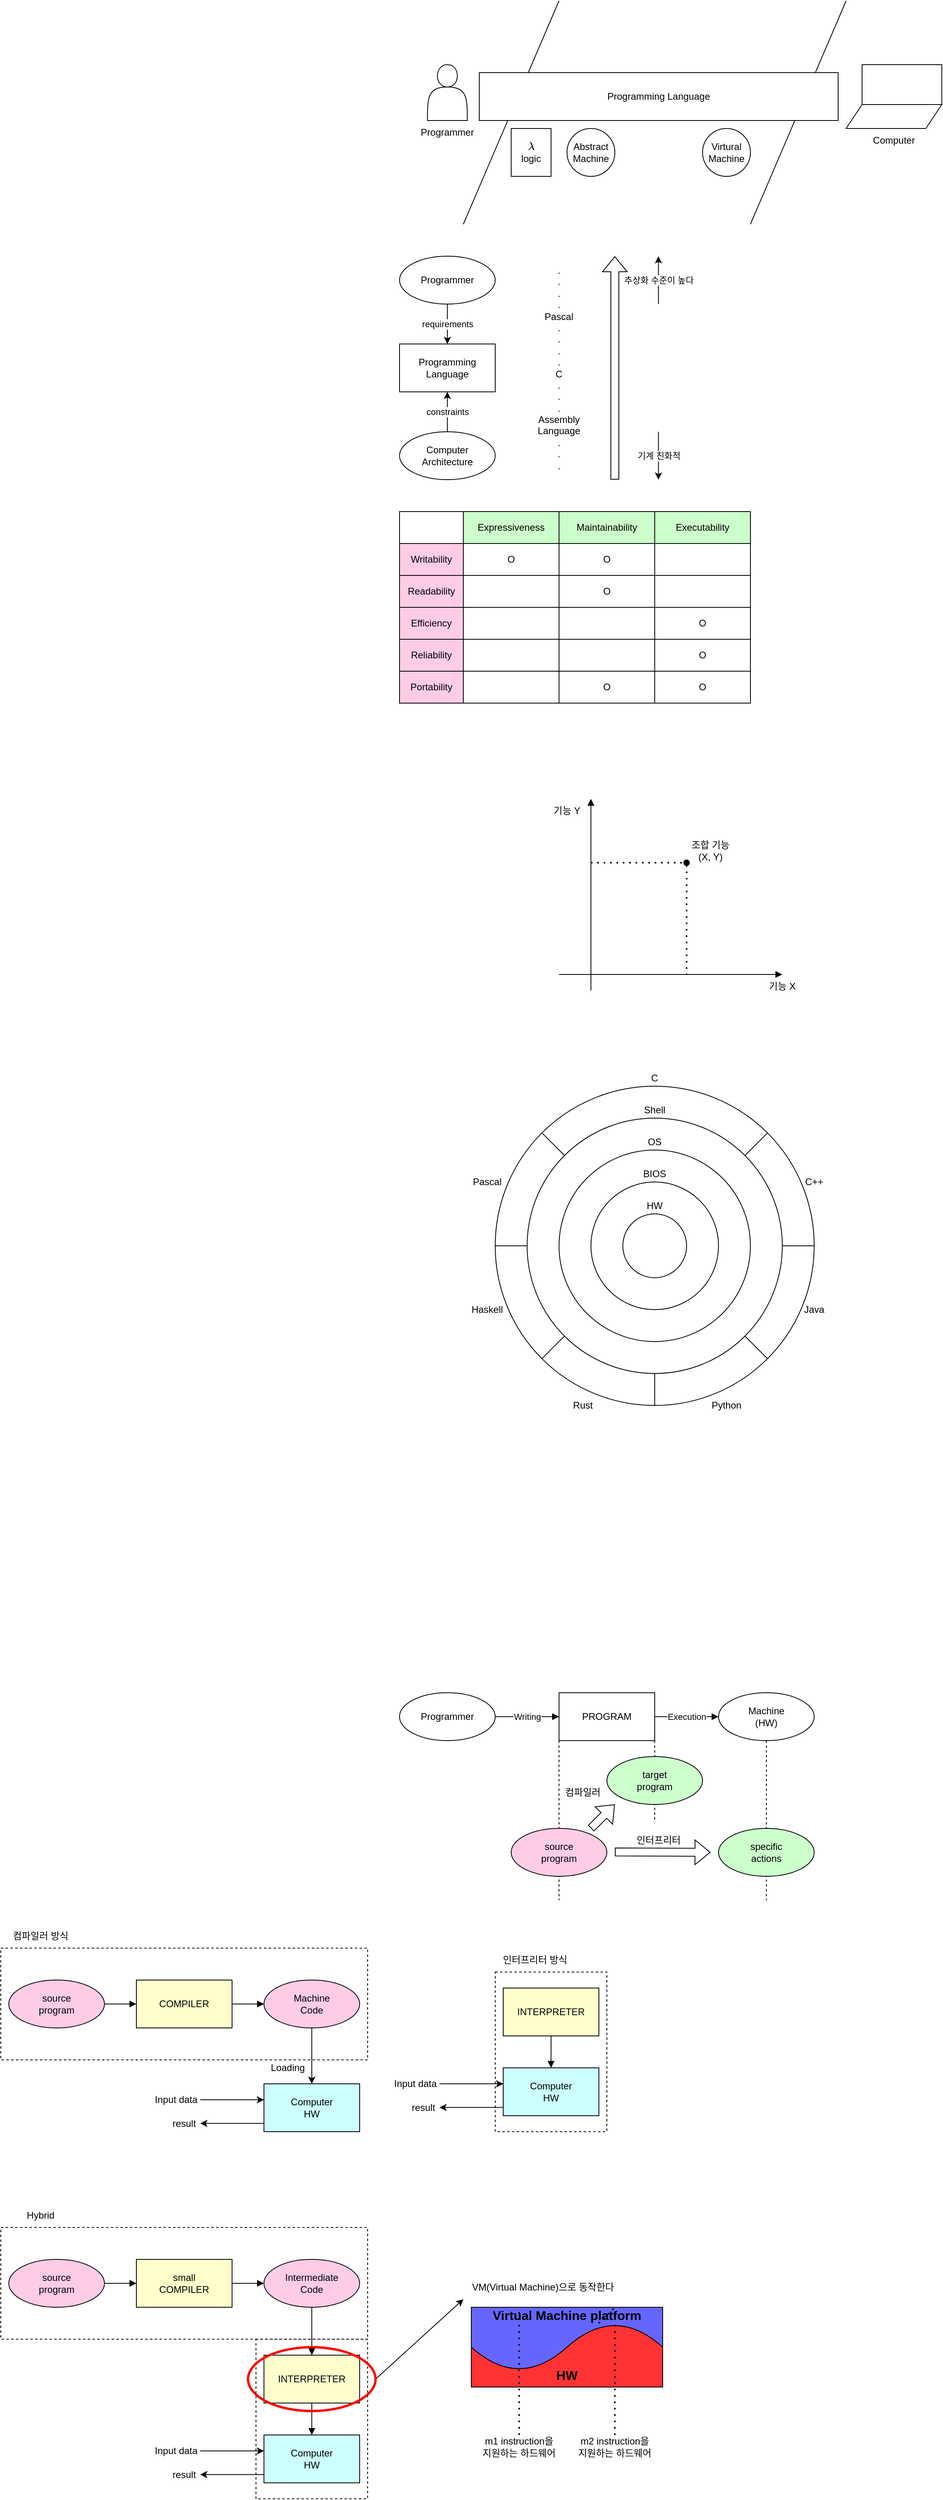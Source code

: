 <mxfile version="20.8.16" type="device"><diagram name="Page-1" id="uAzkmh9ahReXTtQtv0_R"><mxGraphModel dx="2210" dy="843" grid="1" gridSize="10" guides="1" tooltips="1" connect="1" arrows="1" fold="1" page="1" pageScale="1" pageWidth="850" pageHeight="1100" math="1" shadow="0"><root><mxCell id="0"/><mxCell id="1" parent="0"/><mxCell id="U8oC4eQE81mDvGG4j_8h-63" value="" style="rounded=0;whiteSpace=wrap;html=1;fillColor=none;dashed=1;" parent="1" vertex="1"><mxGeometry x="-100" y="3090" width="140" height="200" as="geometry"/></mxCell><mxCell id="U8oC4eQE81mDvGG4j_8h-57" value="" style="rounded=0;whiteSpace=wrap;html=1;fillColor=none;dashed=1;" parent="1" vertex="1"><mxGeometry x="-420" y="2950" width="460" height="140" as="geometry"/></mxCell><mxCell id="U8oC4eQE81mDvGG4j_8h-16" value="" style="ellipse;whiteSpace=wrap;html=1;aspect=fixed;fillColor=none;" parent="1" vertex="1"><mxGeometry x="200" y="1520" width="400" height="400" as="geometry"/></mxCell><mxCell id="U8oC4eQE81mDvGG4j_8h-14" value="" style="ellipse;whiteSpace=wrap;html=1;aspect=fixed;fillColor=none;" parent="1" vertex="1"><mxGeometry x="240" y="1560" width="320" height="320" as="geometry"/></mxCell><mxCell id="U8oC4eQE81mDvGG4j_8h-10" value="" style="ellipse;whiteSpace=wrap;html=1;aspect=fixed;fillColor=none;" parent="1" vertex="1"><mxGeometry x="280" y="1600" width="240" height="240" as="geometry"/></mxCell><mxCell id="vK_7Ngb_AJFYtrCaZxr3-2" value="" style="shape=actor;whiteSpace=wrap;html=1;" parent="1" vertex="1"><mxGeometry x="115" y="240" width="50" height="70" as="geometry"/></mxCell><mxCell id="vK_7Ngb_AJFYtrCaZxr3-3" value="Programmer" style="text;html=1;strokeColor=none;fillColor=none;align=center;verticalAlign=middle;whiteSpace=wrap;rounded=0;" parent="1" vertex="1"><mxGeometry x="110" y="310" width="60" height="30" as="geometry"/></mxCell><mxCell id="vK_7Ngb_AJFYtrCaZxr3-4" value="" style="endArrow=none;html=1;rounded=0;" parent="1" edge="1"><mxGeometry width="50" height="50" relative="1" as="geometry"><mxPoint x="160" y="440" as="sourcePoint"/><mxPoint x="280" y="160" as="targetPoint"/></mxGeometry></mxCell><mxCell id="vK_7Ngb_AJFYtrCaZxr3-5" value="" style="endArrow=none;html=1;rounded=0;" parent="1" edge="1"><mxGeometry width="50" height="50" relative="1" as="geometry"><mxPoint x="520" y="440" as="sourcePoint"/><mxPoint x="640" y="160" as="targetPoint"/></mxGeometry></mxCell><mxCell id="vK_7Ngb_AJFYtrCaZxr3-7" value="" style="shape=parallelogram;perimeter=parallelogramPerimeter;whiteSpace=wrap;html=1;fixedSize=1;rotation=-180;" parent="1" vertex="1"><mxGeometry x="640" y="290" width="120" height="30" as="geometry"/></mxCell><mxCell id="vK_7Ngb_AJFYtrCaZxr3-9" value="" style="rounded=0;whiteSpace=wrap;html=1;" parent="1" vertex="1"><mxGeometry x="660" y="240" width="100" height="50" as="geometry"/></mxCell><mxCell id="vK_7Ngb_AJFYtrCaZxr3-10" value="Computer" style="text;html=1;strokeColor=none;fillColor=none;align=center;verticalAlign=middle;whiteSpace=wrap;rounded=0;" parent="1" vertex="1"><mxGeometry x="670" y="320" width="60" height="30" as="geometry"/></mxCell><mxCell id="vK_7Ngb_AJFYtrCaZxr3-11" value="Programming Language" style="rounded=0;whiteSpace=wrap;html=1;" parent="1" vertex="1"><mxGeometry x="180" y="250" width="450" height="60" as="geometry"/></mxCell><mxCell id="vK_7Ngb_AJFYtrCaZxr3-13" value="Abstract&lt;br&gt;Machine" style="ellipse;whiteSpace=wrap;html=1;aspect=fixed;" parent="1" vertex="1"><mxGeometry x="290" y="320" width="60" height="60" as="geometry"/></mxCell><mxCell id="vK_7Ngb_AJFYtrCaZxr3-14" value="Virtural&lt;br&gt;Machine" style="ellipse;whiteSpace=wrap;html=1;aspect=fixed;" parent="1" vertex="1"><mxGeometry x="460" y="320" width="60" height="60" as="geometry"/></mxCell><mxCell id="vK_7Ngb_AJFYtrCaZxr3-15" value="`\lambda`&lt;br&gt;logic" style="rounded=0;whiteSpace=wrap;html=1;" parent="1" vertex="1"><mxGeometry x="220" y="320" width="50" height="60" as="geometry"/></mxCell><mxCell id="jz7nRDvIJqr95saMROml-4" value="requirements" style="edgeStyle=orthogonalEdgeStyle;rounded=0;orthogonalLoop=1;jettySize=auto;html=1;" parent="1" source="jz7nRDvIJqr95saMROml-1" target="jz7nRDvIJqr95saMROml-3" edge="1"><mxGeometry relative="1" as="geometry"/></mxCell><mxCell id="jz7nRDvIJqr95saMROml-1" value="Programmer" style="ellipse;whiteSpace=wrap;html=1;" parent="1" vertex="1"><mxGeometry x="80" y="480" width="120" height="60" as="geometry"/></mxCell><mxCell id="jz7nRDvIJqr95saMROml-3" value="Programming Language" style="rounded=0;whiteSpace=wrap;html=1;" parent="1" vertex="1"><mxGeometry x="80" y="590" width="120" height="60" as="geometry"/></mxCell><mxCell id="jz7nRDvIJqr95saMROml-6" value="constraints" style="edgeStyle=orthogonalEdgeStyle;rounded=0;orthogonalLoop=1;jettySize=auto;html=1;" parent="1" source="jz7nRDvIJqr95saMROml-5" target="jz7nRDvIJqr95saMROml-3" edge="1"><mxGeometry relative="1" as="geometry"/></mxCell><mxCell id="jz7nRDvIJqr95saMROml-5" value="Computer Architecture" style="ellipse;whiteSpace=wrap;html=1;" parent="1" vertex="1"><mxGeometry x="80" y="700" width="120" height="60" as="geometry"/></mxCell><mxCell id="jz7nRDvIJqr95saMROml-7" value=".&lt;br&gt;.&lt;br&gt;.&lt;br&gt;.&lt;br&gt;Pascal&lt;br&gt;.&lt;br&gt;.&lt;br&gt;.&lt;br&gt;.&lt;br&gt;C&lt;br&gt;.&lt;br&gt;.&lt;br&gt;.&lt;br&gt;Assembly Language&lt;br&gt;.&lt;br&gt;.&lt;br&gt;.&lt;br&gt;" style="text;html=1;strokeColor=none;fillColor=none;align=center;verticalAlign=middle;whiteSpace=wrap;rounded=0;" parent="1" vertex="1"><mxGeometry x="240" y="480" width="80" height="280" as="geometry"/></mxCell><mxCell id="jz7nRDvIJqr95saMROml-8" value="" style="shape=flexArrow;endArrow=classic;html=1;rounded=0;" parent="1" edge="1"><mxGeometry width="50" height="50" relative="1" as="geometry"><mxPoint x="350" y="760" as="sourcePoint"/><mxPoint x="350" y="480" as="targetPoint"/></mxGeometry></mxCell><mxCell id="jz7nRDvIJqr95saMROml-10" value="추상화 수준이 높다" style="endArrow=classic;html=1;rounded=0;" parent="1" edge="1"><mxGeometry width="50" height="50" relative="1" as="geometry"><mxPoint x="404.67" y="540" as="sourcePoint"/><mxPoint x="404.67" y="480" as="targetPoint"/></mxGeometry></mxCell><mxCell id="jz7nRDvIJqr95saMROml-11" value="기계 친화적" style="endArrow=classic;html=1;rounded=0;" parent="1" edge="1"><mxGeometry width="50" height="50" relative="1" as="geometry"><mxPoint x="404.67" y="700" as="sourcePoint"/><mxPoint x="404.67" y="760" as="targetPoint"/></mxGeometry></mxCell><mxCell id="jz7nRDvIJqr95saMROml-12" value="" style="rounded=0;whiteSpace=wrap;html=1;" parent="1" vertex="1"><mxGeometry x="80" y="800" width="80" height="40" as="geometry"/></mxCell><mxCell id="jz7nRDvIJqr95saMROml-13" value="Expressiveness" style="rounded=0;whiteSpace=wrap;html=1;fillColor=#CCFFCC;" parent="1" vertex="1"><mxGeometry x="160" y="800" width="120" height="40" as="geometry"/></mxCell><mxCell id="jz7nRDvIJqr95saMROml-14" value="Maintainability" style="rounded=0;whiteSpace=wrap;html=1;fillColor=#CCFFCC;" parent="1" vertex="1"><mxGeometry x="280" y="800" width="120" height="40" as="geometry"/></mxCell><mxCell id="jz7nRDvIJqr95saMROml-15" value="Executability" style="rounded=0;whiteSpace=wrap;html=1;fillColor=#CCFFCC;" parent="1" vertex="1"><mxGeometry x="400" y="800" width="120" height="40" as="geometry"/></mxCell><mxCell id="jz7nRDvIJqr95saMROml-16" value="Writability" style="rounded=0;whiteSpace=wrap;html=1;fillColor=#FFCCE6;" parent="1" vertex="1"><mxGeometry x="80" y="840" width="80" height="40" as="geometry"/></mxCell><mxCell id="jz7nRDvIJqr95saMROml-17" value="Readability" style="rounded=0;whiteSpace=wrap;html=1;fillColor=#FFCCE6;" parent="1" vertex="1"><mxGeometry x="80" y="880" width="80" height="40" as="geometry"/></mxCell><mxCell id="jz7nRDvIJqr95saMROml-18" value="Efficiency" style="rounded=0;whiteSpace=wrap;html=1;fillColor=#FFCCE6;" parent="1" vertex="1"><mxGeometry x="80" y="920" width="80" height="40" as="geometry"/></mxCell><mxCell id="jz7nRDvIJqr95saMROml-19" value="Reliability" style="rounded=0;whiteSpace=wrap;html=1;fillColor=#FFCCE6;" parent="1" vertex="1"><mxGeometry x="80" y="960" width="80" height="40" as="geometry"/></mxCell><mxCell id="jz7nRDvIJqr95saMROml-20" value="Portability" style="rounded=0;whiteSpace=wrap;html=1;fillColor=#FFCCE6;" parent="1" vertex="1"><mxGeometry x="80" y="1000" width="80" height="40" as="geometry"/></mxCell><mxCell id="jz7nRDvIJqr95saMROml-21" value="O" style="rounded=0;whiteSpace=wrap;html=1;fillColor=#FFFFFF;" parent="1" vertex="1"><mxGeometry x="160" y="840" width="120" height="40" as="geometry"/></mxCell><mxCell id="jz7nRDvIJqr95saMROml-22" value="&lt;span style=&quot;color: rgb(0, 0, 0); font-family: Helvetica; font-size: 12px; font-style: normal; font-variant-ligatures: normal; font-variant-caps: normal; font-weight: 400; letter-spacing: normal; orphans: 2; text-align: center; text-indent: 0px; text-transform: none; widows: 2; word-spacing: 0px; -webkit-text-stroke-width: 0px; background-color: rgb(251, 251, 251); text-decoration-thickness: initial; text-decoration-style: initial; text-decoration-color: initial; float: none; display: inline !important;&quot;&gt;O&lt;/span&gt;" style="rounded=0;whiteSpace=wrap;html=1;fillColor=#FFFFFF;" parent="1" vertex="1"><mxGeometry x="280" y="840" width="120" height="40" as="geometry"/></mxCell><mxCell id="jz7nRDvIJqr95saMROml-23" value="" style="rounded=0;whiteSpace=wrap;html=1;fillColor=#FFFFFF;" parent="1" vertex="1"><mxGeometry x="400" y="840" width="120" height="40" as="geometry"/></mxCell><mxCell id="jz7nRDvIJqr95saMROml-24" value="" style="rounded=0;whiteSpace=wrap;html=1;fillColor=#FFFFFF;" parent="1" vertex="1"><mxGeometry x="160" y="880" width="120" height="40" as="geometry"/></mxCell><mxCell id="jz7nRDvIJqr95saMROml-25" value="&lt;span style=&quot;color: rgb(0, 0, 0); font-family: Helvetica; font-size: 12px; font-style: normal; font-variant-ligatures: normal; font-variant-caps: normal; font-weight: 400; letter-spacing: normal; orphans: 2; text-align: center; text-indent: 0px; text-transform: none; widows: 2; word-spacing: 0px; -webkit-text-stroke-width: 0px; background-color: rgb(251, 251, 251); text-decoration-thickness: initial; text-decoration-style: initial; text-decoration-color: initial; float: none; display: inline !important;&quot;&gt;O&lt;/span&gt;" style="rounded=0;whiteSpace=wrap;html=1;fillColor=#FFFFFF;" parent="1" vertex="1"><mxGeometry x="280" y="880" width="120" height="40" as="geometry"/></mxCell><mxCell id="jz7nRDvIJqr95saMROml-26" value="" style="rounded=0;whiteSpace=wrap;html=1;fillColor=#FFFFFF;" parent="1" vertex="1"><mxGeometry x="400" y="880" width="120" height="40" as="geometry"/></mxCell><mxCell id="jz7nRDvIJqr95saMROml-27" value="" style="rounded=0;whiteSpace=wrap;html=1;fillColor=#FFFFFF;" parent="1" vertex="1"><mxGeometry x="160" y="920" width="120" height="40" as="geometry"/></mxCell><mxCell id="jz7nRDvIJqr95saMROml-28" value="" style="rounded=0;whiteSpace=wrap;html=1;fillColor=#FFFFFF;" parent="1" vertex="1"><mxGeometry x="280" y="920" width="120" height="40" as="geometry"/></mxCell><mxCell id="jz7nRDvIJqr95saMROml-29" value="&lt;span style=&quot;color: rgb(0, 0, 0); font-family: Helvetica; font-size: 12px; font-style: normal; font-variant-ligatures: normal; font-variant-caps: normal; font-weight: 400; letter-spacing: normal; orphans: 2; text-align: center; text-indent: 0px; text-transform: none; widows: 2; word-spacing: 0px; -webkit-text-stroke-width: 0px; background-color: rgb(251, 251, 251); text-decoration-thickness: initial; text-decoration-style: initial; text-decoration-color: initial; float: none; display: inline !important;&quot;&gt;O&lt;/span&gt;" style="rounded=0;whiteSpace=wrap;html=1;fillColor=#FFFFFF;" parent="1" vertex="1"><mxGeometry x="400" y="920" width="120" height="40" as="geometry"/></mxCell><mxCell id="jz7nRDvIJqr95saMROml-30" value="" style="rounded=0;whiteSpace=wrap;html=1;fillColor=#FFFFFF;" parent="1" vertex="1"><mxGeometry x="160" y="960" width="120" height="40" as="geometry"/></mxCell><mxCell id="jz7nRDvIJqr95saMROml-31" value="" style="rounded=0;whiteSpace=wrap;html=1;fillColor=#FFFFFF;" parent="1" vertex="1"><mxGeometry x="280" y="960" width="120" height="40" as="geometry"/></mxCell><mxCell id="jz7nRDvIJqr95saMROml-32" value="&lt;span style=&quot;color: rgb(0, 0, 0); font-family: Helvetica; font-size: 12px; font-style: normal; font-variant-ligatures: normal; font-variant-caps: normal; font-weight: 400; letter-spacing: normal; orphans: 2; text-align: center; text-indent: 0px; text-transform: none; widows: 2; word-spacing: 0px; -webkit-text-stroke-width: 0px; background-color: rgb(251, 251, 251); text-decoration-thickness: initial; text-decoration-style: initial; text-decoration-color: initial; float: none; display: inline !important;&quot;&gt;O&lt;/span&gt;" style="rounded=0;whiteSpace=wrap;html=1;fillColor=#FFFFFF;" parent="1" vertex="1"><mxGeometry x="400" y="960" width="120" height="40" as="geometry"/></mxCell><mxCell id="jz7nRDvIJqr95saMROml-33" value="" style="rounded=0;whiteSpace=wrap;html=1;fillColor=#FFFFFF;" parent="1" vertex="1"><mxGeometry x="160" y="1000" width="120" height="40" as="geometry"/></mxCell><mxCell id="jz7nRDvIJqr95saMROml-34" value="&lt;span style=&quot;color: rgb(0, 0, 0); font-family: Helvetica; font-size: 12px; font-style: normal; font-variant-ligatures: normal; font-variant-caps: normal; font-weight: 400; letter-spacing: normal; orphans: 2; text-align: center; text-indent: 0px; text-transform: none; widows: 2; word-spacing: 0px; -webkit-text-stroke-width: 0px; background-color: rgb(251, 251, 251); text-decoration-thickness: initial; text-decoration-style: initial; text-decoration-color: initial; float: none; display: inline !important;&quot;&gt;O&lt;/span&gt;" style="rounded=0;whiteSpace=wrap;html=1;fillColor=#FFFFFF;" parent="1" vertex="1"><mxGeometry x="280" y="1000" width="120" height="40" as="geometry"/></mxCell><mxCell id="jz7nRDvIJqr95saMROml-35" value="&lt;span style=&quot;color: rgb(0, 0, 0); font-family: Helvetica; font-size: 12px; font-style: normal; font-variant-ligatures: normal; font-variant-caps: normal; font-weight: 400; letter-spacing: normal; orphans: 2; text-align: center; text-indent: 0px; text-transform: none; widows: 2; word-spacing: 0px; -webkit-text-stroke-width: 0px; background-color: rgb(251, 251, 251); text-decoration-thickness: initial; text-decoration-style: initial; text-decoration-color: initial; float: none; display: inline !important;&quot;&gt;O&lt;/span&gt;" style="rounded=0;whiteSpace=wrap;html=1;fillColor=#FFFFFF;" parent="1" vertex="1"><mxGeometry x="400" y="1000" width="120" height="40" as="geometry"/></mxCell><mxCell id="U8oC4eQE81mDvGG4j_8h-1" value="" style="endArrow=block;html=1;rounded=0;startArrow=none;startFill=0;endFill=1;" parent="1" edge="1"><mxGeometry width="50" height="50" relative="1" as="geometry"><mxPoint x="280" y="1380" as="sourcePoint"/><mxPoint x="560" y="1380" as="targetPoint"/></mxGeometry></mxCell><mxCell id="U8oC4eQE81mDvGG4j_8h-2" value="" style="endArrow=none;html=1;rounded=0;startArrow=block;startFill=1;" parent="1" edge="1"><mxGeometry width="50" height="50" relative="1" as="geometry"><mxPoint x="320" y="1160" as="sourcePoint"/><mxPoint x="320" y="1400" as="targetPoint"/></mxGeometry></mxCell><mxCell id="U8oC4eQE81mDvGG4j_8h-3" value="기능 X" style="text;html=1;strokeColor=none;fillColor=none;align=center;verticalAlign=middle;whiteSpace=wrap;rounded=0;" parent="1" vertex="1"><mxGeometry x="520" y="1380" width="80" height="30" as="geometry"/></mxCell><mxCell id="U8oC4eQE81mDvGG4j_8h-4" value="기능 Y" style="text;html=1;strokeColor=none;fillColor=none;align=center;verticalAlign=middle;whiteSpace=wrap;rounded=0;" parent="1" vertex="1"><mxGeometry x="250" y="1160" width="80" height="30" as="geometry"/></mxCell><mxCell id="U8oC4eQE81mDvGG4j_8h-5" value="" style="endArrow=none;dashed=1;html=1;dashPattern=1 3;strokeWidth=2;rounded=0;" parent="1" edge="1"><mxGeometry width="50" height="50" relative="1" as="geometry"><mxPoint x="320" y="1240" as="sourcePoint"/><mxPoint x="440" y="1240" as="targetPoint"/></mxGeometry></mxCell><mxCell id="U8oC4eQE81mDvGG4j_8h-6" value="" style="endArrow=none;dashed=1;html=1;dashPattern=1 3;strokeWidth=2;rounded=0;startArrow=oval;startFill=1;" parent="1" edge="1"><mxGeometry width="50" height="50" relative="1" as="geometry"><mxPoint x="440" y="1240" as="sourcePoint"/><mxPoint x="440" y="1380" as="targetPoint"/></mxGeometry></mxCell><mxCell id="U8oC4eQE81mDvGG4j_8h-7" value="조합 기능 (X, Y)" style="text;html=1;strokeColor=none;fillColor=none;align=center;verticalAlign=middle;whiteSpace=wrap;rounded=0;" parent="1" vertex="1"><mxGeometry x="440" y="1210" width="60" height="30" as="geometry"/></mxCell><mxCell id="U8oC4eQE81mDvGG4j_8h-9" value="" style="ellipse;whiteSpace=wrap;html=1;aspect=fixed;fillColor=none;" parent="1" vertex="1"><mxGeometry x="320" y="1640" width="160" height="160" as="geometry"/></mxCell><mxCell id="U8oC4eQE81mDvGG4j_8h-8" value="" style="ellipse;whiteSpace=wrap;html=1;aspect=fixed;fillColor=none;" parent="1" vertex="1"><mxGeometry x="360" y="1680" width="80" height="80" as="geometry"/></mxCell><mxCell id="U8oC4eQE81mDvGG4j_8h-11" value="HW" style="text;html=1;strokeColor=none;fillColor=none;align=center;verticalAlign=middle;whiteSpace=wrap;rounded=0;" parent="1" vertex="1"><mxGeometry x="370" y="1660" width="60" height="20" as="geometry"/></mxCell><mxCell id="U8oC4eQE81mDvGG4j_8h-12" value="BIOS" style="text;html=1;strokeColor=none;fillColor=none;align=center;verticalAlign=middle;whiteSpace=wrap;rounded=0;" parent="1" vertex="1"><mxGeometry x="370" y="1620" width="60" height="20" as="geometry"/></mxCell><mxCell id="U8oC4eQE81mDvGG4j_8h-13" value="OS" style="text;html=1;strokeColor=none;fillColor=none;align=center;verticalAlign=middle;whiteSpace=wrap;rounded=0;" parent="1" vertex="1"><mxGeometry x="370" y="1580" width="60" height="20" as="geometry"/></mxCell><mxCell id="U8oC4eQE81mDvGG4j_8h-15" value="Shell" style="text;html=1;strokeColor=none;fillColor=none;align=center;verticalAlign=middle;whiteSpace=wrap;rounded=0;" parent="1" vertex="1"><mxGeometry x="370" y="1540" width="60" height="20" as="geometry"/></mxCell><mxCell id="U8oC4eQE81mDvGG4j_8h-17" value="C" style="text;html=1;strokeColor=none;fillColor=none;align=center;verticalAlign=middle;whiteSpace=wrap;rounded=0;" parent="1" vertex="1"><mxGeometry x="370" y="1500" width="60" height="20" as="geometry"/></mxCell><mxCell id="U8oC4eQE81mDvGG4j_8h-18" value="" style="endArrow=none;html=1;rounded=0;entryX=1;entryY=0;entryDx=0;entryDy=0;exitX=1;exitY=0;exitDx=0;exitDy=0;" parent="1" source="U8oC4eQE81mDvGG4j_8h-14" target="U8oC4eQE81mDvGG4j_8h-16" edge="1"><mxGeometry width="50" height="50" relative="1" as="geometry"><mxPoint x="520" y="1615" as="sourcePoint"/><mxPoint x="570" y="1565" as="targetPoint"/></mxGeometry></mxCell><mxCell id="U8oC4eQE81mDvGG4j_8h-20" value="" style="endArrow=none;html=1;rounded=0;entryX=1;entryY=0.5;entryDx=0;entryDy=0;exitX=1;exitY=0.5;exitDx=0;exitDy=0;" parent="1" source="U8oC4eQE81mDvGG4j_8h-14" target="U8oC4eQE81mDvGG4j_8h-16" edge="1"><mxGeometry width="50" height="50" relative="1" as="geometry"><mxPoint x="523.137" y="1616.863" as="sourcePoint"/><mxPoint x="551.421" y="1588.579" as="targetPoint"/></mxGeometry></mxCell><mxCell id="U8oC4eQE81mDvGG4j_8h-21" value="" style="endArrow=none;html=1;rounded=0;entryX=1;entryY=1;entryDx=0;entryDy=0;exitX=1;exitY=1;exitDx=0;exitDy=0;" parent="1" source="U8oC4eQE81mDvGG4j_8h-16" target="U8oC4eQE81mDvGG4j_8h-14" edge="1"><mxGeometry width="50" height="50" relative="1" as="geometry"><mxPoint x="570" y="1730" as="sourcePoint"/><mxPoint x="610" y="1730" as="targetPoint"/></mxGeometry></mxCell><mxCell id="U8oC4eQE81mDvGG4j_8h-22" value="" style="endArrow=none;html=1;rounded=0;entryX=0.5;entryY=1;entryDx=0;entryDy=0;exitX=0.5;exitY=1;exitDx=0;exitDy=0;" parent="1" source="U8oC4eQE81mDvGG4j_8h-14" target="U8oC4eQE81mDvGG4j_8h-16" edge="1"><mxGeometry width="50" height="50" relative="1" as="geometry"><mxPoint x="580" y="1740" as="sourcePoint"/><mxPoint x="620" y="1740" as="targetPoint"/></mxGeometry></mxCell><mxCell id="U8oC4eQE81mDvGG4j_8h-23" value="" style="endArrow=none;html=1;rounded=0;entryX=0;entryY=1;entryDx=0;entryDy=0;exitX=0;exitY=1;exitDx=0;exitDy=0;" parent="1" source="U8oC4eQE81mDvGG4j_8h-16" target="U8oC4eQE81mDvGG4j_8h-14" edge="1"><mxGeometry width="50" height="50" relative="1" as="geometry"><mxPoint x="590" y="1750" as="sourcePoint"/><mxPoint x="630" y="1750" as="targetPoint"/></mxGeometry></mxCell><mxCell id="U8oC4eQE81mDvGG4j_8h-24" value="" style="endArrow=none;html=1;rounded=0;entryX=0;entryY=0.5;entryDx=0;entryDy=0;exitX=0;exitY=0.5;exitDx=0;exitDy=0;" parent="1" source="U8oC4eQE81mDvGG4j_8h-14" target="U8oC4eQE81mDvGG4j_8h-16" edge="1"><mxGeometry width="50" height="50" relative="1" as="geometry"><mxPoint x="600" y="1760" as="sourcePoint"/><mxPoint x="640" y="1760" as="targetPoint"/></mxGeometry></mxCell><mxCell id="U8oC4eQE81mDvGG4j_8h-25" value="" style="endArrow=none;html=1;rounded=0;entryX=0;entryY=0;entryDx=0;entryDy=0;exitX=0;exitY=0;exitDx=0;exitDy=0;" parent="1" source="U8oC4eQE81mDvGG4j_8h-14" target="U8oC4eQE81mDvGG4j_8h-16" edge="1"><mxGeometry width="50" height="50" relative="1" as="geometry"><mxPoint x="610" y="1770" as="sourcePoint"/><mxPoint x="650" y="1770" as="targetPoint"/></mxGeometry></mxCell><mxCell id="U8oC4eQE81mDvGG4j_8h-27" value="C++" style="text;html=1;strokeColor=none;fillColor=none;align=center;verticalAlign=middle;whiteSpace=wrap;rounded=0;" parent="1" vertex="1"><mxGeometry x="570" y="1630" width="60" height="20" as="geometry"/></mxCell><mxCell id="U8oC4eQE81mDvGG4j_8h-28" value="Java" style="text;html=1;strokeColor=none;fillColor=none;align=center;verticalAlign=middle;whiteSpace=wrap;rounded=0;" parent="1" vertex="1"><mxGeometry x="570" y="1790" width="60" height="20" as="geometry"/></mxCell><mxCell id="U8oC4eQE81mDvGG4j_8h-29" value="Python" style="text;html=1;strokeColor=none;fillColor=none;align=center;verticalAlign=middle;whiteSpace=wrap;rounded=0;" parent="1" vertex="1"><mxGeometry x="460" y="1910" width="60" height="20" as="geometry"/></mxCell><mxCell id="U8oC4eQE81mDvGG4j_8h-30" value="Rust" style="text;html=1;strokeColor=none;fillColor=none;align=center;verticalAlign=middle;whiteSpace=wrap;rounded=0;" parent="1" vertex="1"><mxGeometry x="280" y="1910" width="60" height="20" as="geometry"/></mxCell><mxCell id="U8oC4eQE81mDvGG4j_8h-31" value="Haskell" style="text;html=1;strokeColor=none;fillColor=none;align=center;verticalAlign=middle;whiteSpace=wrap;rounded=0;" parent="1" vertex="1"><mxGeometry x="160" y="1790" width="60" height="20" as="geometry"/></mxCell><mxCell id="U8oC4eQE81mDvGG4j_8h-32" value="Pascal" style="text;html=1;strokeColor=none;fillColor=none;align=center;verticalAlign=middle;whiteSpace=wrap;rounded=0;" parent="1" vertex="1"><mxGeometry x="160" y="1630" width="60" height="20" as="geometry"/></mxCell><mxCell id="U8oC4eQE81mDvGG4j_8h-36" value="Writing" style="edgeStyle=orthogonalEdgeStyle;rounded=0;orthogonalLoop=1;jettySize=auto;html=1;startArrow=none;startFill=0;endArrow=block;endFill=1;" parent="1" source="U8oC4eQE81mDvGG4j_8h-34" target="U8oC4eQE81mDvGG4j_8h-35" edge="1"><mxGeometry relative="1" as="geometry"/></mxCell><mxCell id="U8oC4eQE81mDvGG4j_8h-34" value="Programmer" style="ellipse;whiteSpace=wrap;html=1;fillColor=none;" parent="1" vertex="1"><mxGeometry x="80" y="2280" width="120" height="60" as="geometry"/></mxCell><mxCell id="U8oC4eQE81mDvGG4j_8h-38" value="Execution" style="edgeStyle=orthogonalEdgeStyle;rounded=0;orthogonalLoop=1;jettySize=auto;html=1;startArrow=none;startFill=0;endArrow=block;endFill=1;" parent="1" source="U8oC4eQE81mDvGG4j_8h-35" target="U8oC4eQE81mDvGG4j_8h-37" edge="1"><mxGeometry relative="1" as="geometry"/></mxCell><mxCell id="U8oC4eQE81mDvGG4j_8h-39" style="edgeStyle=orthogonalEdgeStyle;rounded=0;orthogonalLoop=1;jettySize=auto;html=1;exitX=0;exitY=1;exitDx=0;exitDy=0;startArrow=none;startFill=0;endArrow=none;endFill=0;dashed=1;" parent="1" source="U8oC4eQE81mDvGG4j_8h-35" edge="1"><mxGeometry relative="1" as="geometry"><mxPoint x="280" y="2540" as="targetPoint"/></mxGeometry></mxCell><mxCell id="U8oC4eQE81mDvGG4j_8h-41" style="edgeStyle=orthogonalEdgeStyle;rounded=0;orthogonalLoop=1;jettySize=auto;html=1;exitX=1;exitY=1;exitDx=0;exitDy=0;dashed=1;startArrow=none;startFill=0;endArrow=none;endFill=0;" parent="1" source="U8oC4eQE81mDvGG4j_8h-35" edge="1"><mxGeometry relative="1" as="geometry"><mxPoint x="400" y="2440" as="targetPoint"/></mxGeometry></mxCell><mxCell id="U8oC4eQE81mDvGG4j_8h-35" value="PROGRAM" style="rounded=0;whiteSpace=wrap;html=1;fillColor=none;" parent="1" vertex="1"><mxGeometry x="280" y="2280" width="120" height="60" as="geometry"/></mxCell><mxCell id="U8oC4eQE81mDvGG4j_8h-44" style="edgeStyle=orthogonalEdgeStyle;rounded=0;orthogonalLoop=1;jettySize=auto;html=1;exitX=0.5;exitY=1;exitDx=0;exitDy=0;startArrow=none;startFill=0;endArrow=none;endFill=0;dashed=1;" parent="1" source="U8oC4eQE81mDvGG4j_8h-37" edge="1"><mxGeometry relative="1" as="geometry"><mxPoint x="540" y="2540" as="targetPoint"/></mxGeometry></mxCell><mxCell id="U8oC4eQE81mDvGG4j_8h-37" value="Machine&lt;br&gt;(HW)" style="ellipse;whiteSpace=wrap;html=1;fillColor=none;" parent="1" vertex="1"><mxGeometry x="480" y="2280" width="120" height="60" as="geometry"/></mxCell><mxCell id="U8oC4eQE81mDvGG4j_8h-40" value="source&lt;br&gt;program" style="ellipse;whiteSpace=wrap;html=1;fillColor=#FFCCE6;" parent="1" vertex="1"><mxGeometry x="220" y="2450" width="120" height="60" as="geometry"/></mxCell><mxCell id="U8oC4eQE81mDvGG4j_8h-42" value="target&lt;br&gt;program" style="ellipse;whiteSpace=wrap;html=1;fillColor=#CCFFCC;" parent="1" vertex="1"><mxGeometry x="340" y="2360" width="120" height="60" as="geometry"/></mxCell><mxCell id="U8oC4eQE81mDvGG4j_8h-43" value="" style="shape=flexArrow;endArrow=classic;html=1;rounded=0;" parent="1" edge="1"><mxGeometry width="50" height="50" relative="1" as="geometry"><mxPoint x="320" y="2450" as="sourcePoint"/><mxPoint x="350" y="2420" as="targetPoint"/></mxGeometry></mxCell><mxCell id="U8oC4eQE81mDvGG4j_8h-45" value="specific&lt;br&gt;actions" style="ellipse;whiteSpace=wrap;html=1;fillColor=#CCFFCC;" parent="1" vertex="1"><mxGeometry x="480" y="2450" width="120" height="60" as="geometry"/></mxCell><mxCell id="U8oC4eQE81mDvGG4j_8h-46" value="" style="shape=flexArrow;endArrow=classic;html=1;rounded=0;" parent="1" edge="1"><mxGeometry width="50" height="50" relative="1" as="geometry"><mxPoint x="350" y="2479.52" as="sourcePoint"/><mxPoint x="470" y="2480" as="targetPoint"/></mxGeometry></mxCell><mxCell id="U8oC4eQE81mDvGG4j_8h-48" value="컴파일러" style="text;html=1;strokeColor=none;fillColor=none;align=center;verticalAlign=middle;whiteSpace=wrap;rounded=0;" parent="1" vertex="1"><mxGeometry x="280" y="2390" width="60" height="30" as="geometry"/></mxCell><mxCell id="U8oC4eQE81mDvGG4j_8h-49" value="인터프리터" style="text;html=1;strokeColor=none;fillColor=none;align=center;verticalAlign=middle;whiteSpace=wrap;rounded=0;" parent="1" vertex="1"><mxGeometry x="375" y="2450" width="60" height="30" as="geometry"/></mxCell><mxCell id="U8oC4eQE81mDvGG4j_8h-54" value="" style="edgeStyle=orthogonalEdgeStyle;rounded=0;orthogonalLoop=1;jettySize=auto;html=1;startArrow=none;startFill=0;endArrow=block;endFill=1;" parent="1" source="U8oC4eQE81mDvGG4j_8h-51" target="U8oC4eQE81mDvGG4j_8h-52" edge="1"><mxGeometry relative="1" as="geometry"/></mxCell><mxCell id="U8oC4eQE81mDvGG4j_8h-51" value="source&lt;br&gt;program" style="ellipse;whiteSpace=wrap;html=1;fillColor=#FFCCE6;" parent="1" vertex="1"><mxGeometry x="-410" y="2990" width="120" height="60" as="geometry"/></mxCell><mxCell id="U8oC4eQE81mDvGG4j_8h-56" value="" style="edgeStyle=orthogonalEdgeStyle;rounded=0;orthogonalLoop=1;jettySize=auto;html=1;startArrow=none;startFill=0;endArrow=block;endFill=1;" parent="1" source="U8oC4eQE81mDvGG4j_8h-52" target="U8oC4eQE81mDvGG4j_8h-55" edge="1"><mxGeometry relative="1" as="geometry"/></mxCell><mxCell id="U8oC4eQE81mDvGG4j_8h-52" value="small&lt;br&gt;COMPILER" style="rounded=0;whiteSpace=wrap;html=1;fillColor=#FFFFCC;" parent="1" vertex="1"><mxGeometry x="-250" y="2990" width="120" height="60" as="geometry"/></mxCell><mxCell id="U8oC4eQE81mDvGG4j_8h-60" value="" style="edgeStyle=orthogonalEdgeStyle;rounded=0;orthogonalLoop=1;jettySize=auto;html=1;startArrow=none;startFill=0;endArrow=block;endFill=1;" parent="1" source="U8oC4eQE81mDvGG4j_8h-55" target="U8oC4eQE81mDvGG4j_8h-59" edge="1"><mxGeometry relative="1" as="geometry"/></mxCell><mxCell id="U8oC4eQE81mDvGG4j_8h-55" value="Intermediate&lt;br&gt;Code" style="ellipse;whiteSpace=wrap;html=1;fillColor=#FFCCE6;" parent="1" vertex="1"><mxGeometry x="-90" y="2990" width="120" height="60" as="geometry"/></mxCell><mxCell id="U8oC4eQE81mDvGG4j_8h-58" value="Hybrid" style="text;html=1;strokeColor=none;fillColor=none;align=center;verticalAlign=middle;whiteSpace=wrap;rounded=0;" parent="1" vertex="1"><mxGeometry x="-420" y="2920" width="100" height="30" as="geometry"/></mxCell><mxCell id="U8oC4eQE81mDvGG4j_8h-62" value="" style="edgeStyle=orthogonalEdgeStyle;rounded=0;orthogonalLoop=1;jettySize=auto;html=1;startArrow=none;startFill=0;endArrow=block;endFill=1;" parent="1" source="U8oC4eQE81mDvGG4j_8h-59" target="U8oC4eQE81mDvGG4j_8h-61" edge="1"><mxGeometry relative="1" as="geometry"/></mxCell><mxCell id="U8oC4eQE81mDvGG4j_8h-59" value="INTERPRETER" style="rounded=0;whiteSpace=wrap;html=1;fillColor=#FFFFCC;" parent="1" vertex="1"><mxGeometry x="-90" y="3110" width="120" height="60" as="geometry"/></mxCell><mxCell id="U8oC4eQE81mDvGG4j_8h-61" value="Computer&lt;br&gt;HW" style="rounded=0;whiteSpace=wrap;html=1;fillColor=#CCFFFF;" parent="1" vertex="1"><mxGeometry x="-90" y="3210" width="120" height="60" as="geometry"/></mxCell><mxCell id="U8oC4eQE81mDvGG4j_8h-65" value="" style="endArrow=classic;html=1;rounded=0;" parent="1" edge="1"><mxGeometry width="50" height="50" relative="1" as="geometry"><mxPoint x="-170" y="3230" as="sourcePoint"/><mxPoint x="-90" y="3230" as="targetPoint"/></mxGeometry></mxCell><mxCell id="U8oC4eQE81mDvGG4j_8h-66" value="Input data" style="text;html=1;strokeColor=none;fillColor=none;align=center;verticalAlign=middle;whiteSpace=wrap;rounded=0;" parent="1" vertex="1"><mxGeometry x="-230" y="3220" width="60" height="20" as="geometry"/></mxCell><mxCell id="U8oC4eQE81mDvGG4j_8h-67" value="" style="endArrow=classic;html=1;rounded=0;" parent="1" edge="1"><mxGeometry width="50" height="50" relative="1" as="geometry"><mxPoint x="-90" y="3259.66" as="sourcePoint"/><mxPoint x="-170" y="3259.66" as="targetPoint"/></mxGeometry></mxCell><mxCell id="U8oC4eQE81mDvGG4j_8h-68" value="result" style="text;html=1;strokeColor=none;fillColor=none;align=center;verticalAlign=middle;whiteSpace=wrap;rounded=0;" parent="1" vertex="1"><mxGeometry x="-210" y="3250" width="40" height="20" as="geometry"/></mxCell><mxCell id="dMUM4KrEvfkpjap-2oGe-1" value="" style="rounded=0;whiteSpace=wrap;html=1;fillColor=none;dashed=1;" vertex="1" parent="1"><mxGeometry x="200" y="2630" width="140" height="200" as="geometry"/></mxCell><mxCell id="dMUM4KrEvfkpjap-2oGe-2" value="" style="edgeStyle=orthogonalEdgeStyle;rounded=0;orthogonalLoop=1;jettySize=auto;html=1;startArrow=none;startFill=0;endArrow=block;endFill=1;" edge="1" parent="1" source="dMUM4KrEvfkpjap-2oGe-3" target="dMUM4KrEvfkpjap-2oGe-4"><mxGeometry relative="1" as="geometry"/></mxCell><mxCell id="dMUM4KrEvfkpjap-2oGe-3" value="INTERPRETER" style="rounded=0;whiteSpace=wrap;html=1;fillColor=#FFFFCC;" vertex="1" parent="1"><mxGeometry x="210" y="2650" width="120" height="60" as="geometry"/></mxCell><mxCell id="dMUM4KrEvfkpjap-2oGe-4" value="Computer&lt;br&gt;HW" style="rounded=0;whiteSpace=wrap;html=1;fillColor=#CCFFFF;" vertex="1" parent="1"><mxGeometry x="210" y="2750" width="120" height="60" as="geometry"/></mxCell><mxCell id="dMUM4KrEvfkpjap-2oGe-5" value="인터프리터 방식" style="text;html=1;strokeColor=none;fillColor=none;align=center;verticalAlign=middle;whiteSpace=wrap;rounded=0;" vertex="1" parent="1"><mxGeometry x="200" y="2600" width="100" height="30" as="geometry"/></mxCell><mxCell id="dMUM4KrEvfkpjap-2oGe-6" value="" style="endArrow=classic;html=1;rounded=0;" edge="1" parent="1"><mxGeometry width="50" height="50" relative="1" as="geometry"><mxPoint x="130" y="2770" as="sourcePoint"/><mxPoint x="210" y="2770" as="targetPoint"/></mxGeometry></mxCell><mxCell id="dMUM4KrEvfkpjap-2oGe-7" value="Input data" style="text;html=1;strokeColor=none;fillColor=none;align=center;verticalAlign=middle;whiteSpace=wrap;rounded=0;" vertex="1" parent="1"><mxGeometry x="70" y="2760" width="60" height="20" as="geometry"/></mxCell><mxCell id="dMUM4KrEvfkpjap-2oGe-8" value="" style="endArrow=classic;html=1;rounded=0;" edge="1" parent="1"><mxGeometry width="50" height="50" relative="1" as="geometry"><mxPoint x="210" y="2799.66" as="sourcePoint"/><mxPoint x="130" y="2799.66" as="targetPoint"/></mxGeometry></mxCell><mxCell id="dMUM4KrEvfkpjap-2oGe-9" value="result" style="text;html=1;strokeColor=none;fillColor=none;align=center;verticalAlign=middle;whiteSpace=wrap;rounded=0;" vertex="1" parent="1"><mxGeometry x="90" y="2790" width="40" height="20" as="geometry"/></mxCell><mxCell id="dMUM4KrEvfkpjap-2oGe-10" value="" style="rounded=0;whiteSpace=wrap;html=1;fillColor=none;dashed=1;" vertex="1" parent="1"><mxGeometry x="-420" y="2600" width="460" height="140" as="geometry"/></mxCell><mxCell id="dMUM4KrEvfkpjap-2oGe-11" value="" style="edgeStyle=orthogonalEdgeStyle;rounded=0;orthogonalLoop=1;jettySize=auto;html=1;startArrow=none;startFill=0;endArrow=block;endFill=1;" edge="1" parent="1" source="dMUM4KrEvfkpjap-2oGe-12" target="dMUM4KrEvfkpjap-2oGe-14"><mxGeometry relative="1" as="geometry"/></mxCell><mxCell id="dMUM4KrEvfkpjap-2oGe-12" value="source&lt;br&gt;program" style="ellipse;whiteSpace=wrap;html=1;fillColor=#FFCCE6;" vertex="1" parent="1"><mxGeometry x="-410" y="2640" width="120" height="60" as="geometry"/></mxCell><mxCell id="dMUM4KrEvfkpjap-2oGe-13" value="" style="edgeStyle=orthogonalEdgeStyle;rounded=0;orthogonalLoop=1;jettySize=auto;html=1;startArrow=none;startFill=0;endArrow=block;endFill=1;" edge="1" parent="1" source="dMUM4KrEvfkpjap-2oGe-14" target="dMUM4KrEvfkpjap-2oGe-15"><mxGeometry relative="1" as="geometry"/></mxCell><mxCell id="dMUM4KrEvfkpjap-2oGe-14" value="COMPILER" style="rounded=0;whiteSpace=wrap;html=1;fillColor=#FFFFCC;" vertex="1" parent="1"><mxGeometry x="-250" y="2640" width="120" height="60" as="geometry"/></mxCell><mxCell id="dMUM4KrEvfkpjap-2oGe-22" style="edgeStyle=orthogonalEdgeStyle;rounded=0;orthogonalLoop=1;jettySize=auto;html=1;exitX=0.5;exitY=1;exitDx=0;exitDy=0;entryX=0.5;entryY=0;entryDx=0;entryDy=0;" edge="1" parent="1" source="dMUM4KrEvfkpjap-2oGe-15" target="dMUM4KrEvfkpjap-2oGe-17"><mxGeometry relative="1" as="geometry"/></mxCell><mxCell id="dMUM4KrEvfkpjap-2oGe-15" value="Machine&lt;br&gt;Code" style="ellipse;whiteSpace=wrap;html=1;fillColor=#FFCCE6;" vertex="1" parent="1"><mxGeometry x="-90" y="2640" width="120" height="60" as="geometry"/></mxCell><mxCell id="dMUM4KrEvfkpjap-2oGe-16" value="컴파일러 방식" style="text;html=1;strokeColor=none;fillColor=none;align=center;verticalAlign=middle;whiteSpace=wrap;rounded=0;" vertex="1" parent="1"><mxGeometry x="-420" y="2570" width="100" height="30" as="geometry"/></mxCell><mxCell id="dMUM4KrEvfkpjap-2oGe-17" value="Computer&lt;br&gt;HW" style="rounded=0;whiteSpace=wrap;html=1;fillColor=#CCFFFF;" vertex="1" parent="1"><mxGeometry x="-90" y="2770" width="120" height="60" as="geometry"/></mxCell><mxCell id="dMUM4KrEvfkpjap-2oGe-18" value="" style="endArrow=classic;html=1;rounded=0;" edge="1" parent="1"><mxGeometry width="50" height="50" relative="1" as="geometry"><mxPoint x="-170" y="2790" as="sourcePoint"/><mxPoint x="-90" y="2790" as="targetPoint"/></mxGeometry></mxCell><mxCell id="dMUM4KrEvfkpjap-2oGe-19" value="Input data" style="text;html=1;strokeColor=none;fillColor=none;align=center;verticalAlign=middle;whiteSpace=wrap;rounded=0;" vertex="1" parent="1"><mxGeometry x="-230" y="2780" width="60" height="20" as="geometry"/></mxCell><mxCell id="dMUM4KrEvfkpjap-2oGe-20" value="" style="endArrow=classic;html=1;rounded=0;" edge="1" parent="1"><mxGeometry width="50" height="50" relative="1" as="geometry"><mxPoint x="-90" y="2819.66" as="sourcePoint"/><mxPoint x="-170" y="2819.66" as="targetPoint"/></mxGeometry></mxCell><mxCell id="dMUM4KrEvfkpjap-2oGe-21" value="result" style="text;html=1;strokeColor=none;fillColor=none;align=center;verticalAlign=middle;whiteSpace=wrap;rounded=0;" vertex="1" parent="1"><mxGeometry x="-210" y="2810" width="40" height="20" as="geometry"/></mxCell><mxCell id="dMUM4KrEvfkpjap-2oGe-23" value="Loading" style="text;html=1;strokeColor=none;fillColor=none;align=center;verticalAlign=middle;whiteSpace=wrap;rounded=0;" vertex="1" parent="1"><mxGeometry x="-90" y="2735" width="60" height="30" as="geometry"/></mxCell><mxCell id="dMUM4KrEvfkpjap-2oGe-25" style="rounded=0;orthogonalLoop=1;jettySize=auto;html=1;exitX=1;exitY=0.5;exitDx=0;exitDy=0;" edge="1" parent="1" source="dMUM4KrEvfkpjap-2oGe-24"><mxGeometry relative="1" as="geometry"><mxPoint x="160" y="3040" as="targetPoint"/></mxGeometry></mxCell><mxCell id="dMUM4KrEvfkpjap-2oGe-24" value="" style="ellipse;whiteSpace=wrap;html=1;fillColor=none;strokeColor=#FF0000;strokeWidth=3;" vertex="1" parent="1"><mxGeometry x="-110" y="3100" width="160" height="80" as="geometry"/></mxCell><mxCell id="dMUM4KrEvfkpjap-2oGe-26" value="VM(Virtual Machine)으로 동작한다" style="text;html=1;strokeColor=none;fillColor=none;align=center;verticalAlign=middle;whiteSpace=wrap;rounded=0;" vertex="1" parent="1"><mxGeometry x="160" y="3010" width="200" height="30" as="geometry"/></mxCell><mxCell id="dMUM4KrEvfkpjap-2oGe-27" value="Virtual Machine platform" style="shape=document;whiteSpace=wrap;html=1;boundedLbl=1;strokeColor=#000000;strokeWidth=1;fillColor=#6666FF;size=0.75;fontStyle=1;fontSize=16;" vertex="1" parent="1"><mxGeometry x="170" y="3050" width="240" height="80" as="geometry"/></mxCell><mxCell id="dMUM4KrEvfkpjap-2oGe-30" value="" style="endArrow=none;dashed=1;html=1;dashPattern=1 3;strokeWidth=2;rounded=0;startArrow=none;" edge="1" parent="1" source="dMUM4KrEvfkpjap-2oGe-33"><mxGeometry width="50" height="50" relative="1" as="geometry"><mxPoint x="350" y="3210" as="sourcePoint"/><mxPoint x="350" y="3050" as="targetPoint"/></mxGeometry></mxCell><mxCell id="dMUM4KrEvfkpjap-2oGe-31" value="m1 instruction을 지원하는 하드웨어" style="text;html=1;strokeColor=none;fillColor=none;align=center;verticalAlign=middle;whiteSpace=wrap;rounded=0;" vertex="1" parent="1"><mxGeometry x="180" y="3210" width="100" height="30" as="geometry"/></mxCell><mxCell id="dMUM4KrEvfkpjap-2oGe-33" value="" style="shape=document;whiteSpace=wrap;html=1;boundedLbl=1;strokeColor=#000000;strokeWidth=1;fillColor=#FF3333;size=0.75;fontStyle=1;fontSize=16;rotation=-180;horizontal=1;" vertex="1" parent="1"><mxGeometry x="170" y="3070" width="240" height="80" as="geometry"/></mxCell><mxCell id="dMUM4KrEvfkpjap-2oGe-29" value="" style="endArrow=none;dashed=1;html=1;dashPattern=1 3;strokeWidth=2;rounded=0;" edge="1" parent="1"><mxGeometry width="50" height="50" relative="1" as="geometry"><mxPoint x="230" y="3210" as="sourcePoint"/><mxPoint x="230" y="3050" as="targetPoint"/></mxGeometry></mxCell><mxCell id="dMUM4KrEvfkpjap-2oGe-34" value="" style="endArrow=none;dashed=1;html=1;dashPattern=1 3;strokeWidth=2;rounded=0;entryX=0.75;entryY=0;entryDx=0;entryDy=0;" edge="1" parent="1" target="dMUM4KrEvfkpjap-2oGe-27"><mxGeometry width="50" height="50" relative="1" as="geometry"><mxPoint x="350" y="3210" as="sourcePoint"/><mxPoint x="350" y="3050" as="targetPoint"/></mxGeometry></mxCell><mxCell id="dMUM4KrEvfkpjap-2oGe-35" value="HW" style="text;html=1;strokeColor=none;fillColor=none;align=center;verticalAlign=middle;whiteSpace=wrap;rounded=0;fontSize=16;fontStyle=1" vertex="1" parent="1"><mxGeometry x="260" y="3120" width="60" height="30" as="geometry"/></mxCell><mxCell id="dMUM4KrEvfkpjap-2oGe-37" value="m2 instruction을 지원하는 하드웨어" style="text;html=1;strokeColor=none;fillColor=none;align=center;verticalAlign=middle;whiteSpace=wrap;rounded=0;" vertex="1" parent="1"><mxGeometry x="300" y="3210" width="100" height="30" as="geometry"/></mxCell></root></mxGraphModel></diagram></mxfile>